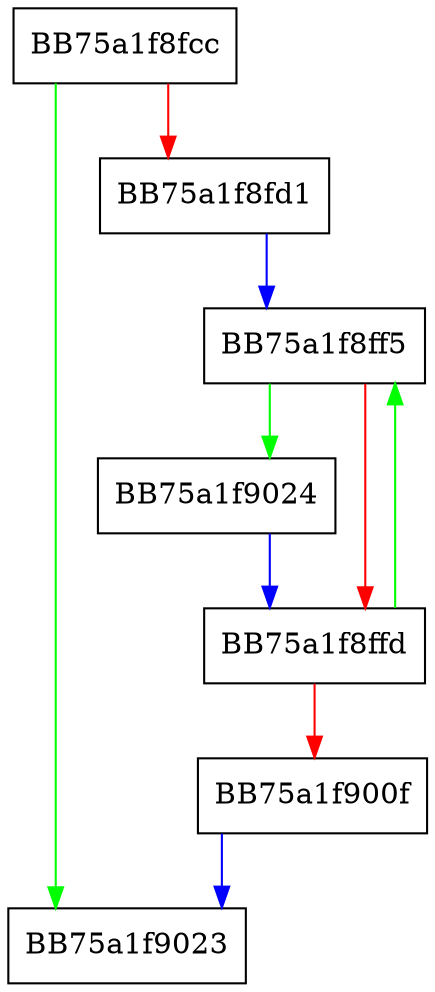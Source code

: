 digraph luaL_addlstring {
  node [shape="box"];
  graph [splines=ortho];
  BB75a1f8fcc -> BB75a1f9023 [color="green"];
  BB75a1f8fcc -> BB75a1f8fd1 [color="red"];
  BB75a1f8fd1 -> BB75a1f8ff5 [color="blue"];
  BB75a1f8ff5 -> BB75a1f9024 [color="green"];
  BB75a1f8ff5 -> BB75a1f8ffd [color="red"];
  BB75a1f8ffd -> BB75a1f8ff5 [color="green"];
  BB75a1f8ffd -> BB75a1f900f [color="red"];
  BB75a1f900f -> BB75a1f9023 [color="blue"];
  BB75a1f9024 -> BB75a1f8ffd [color="blue"];
}
